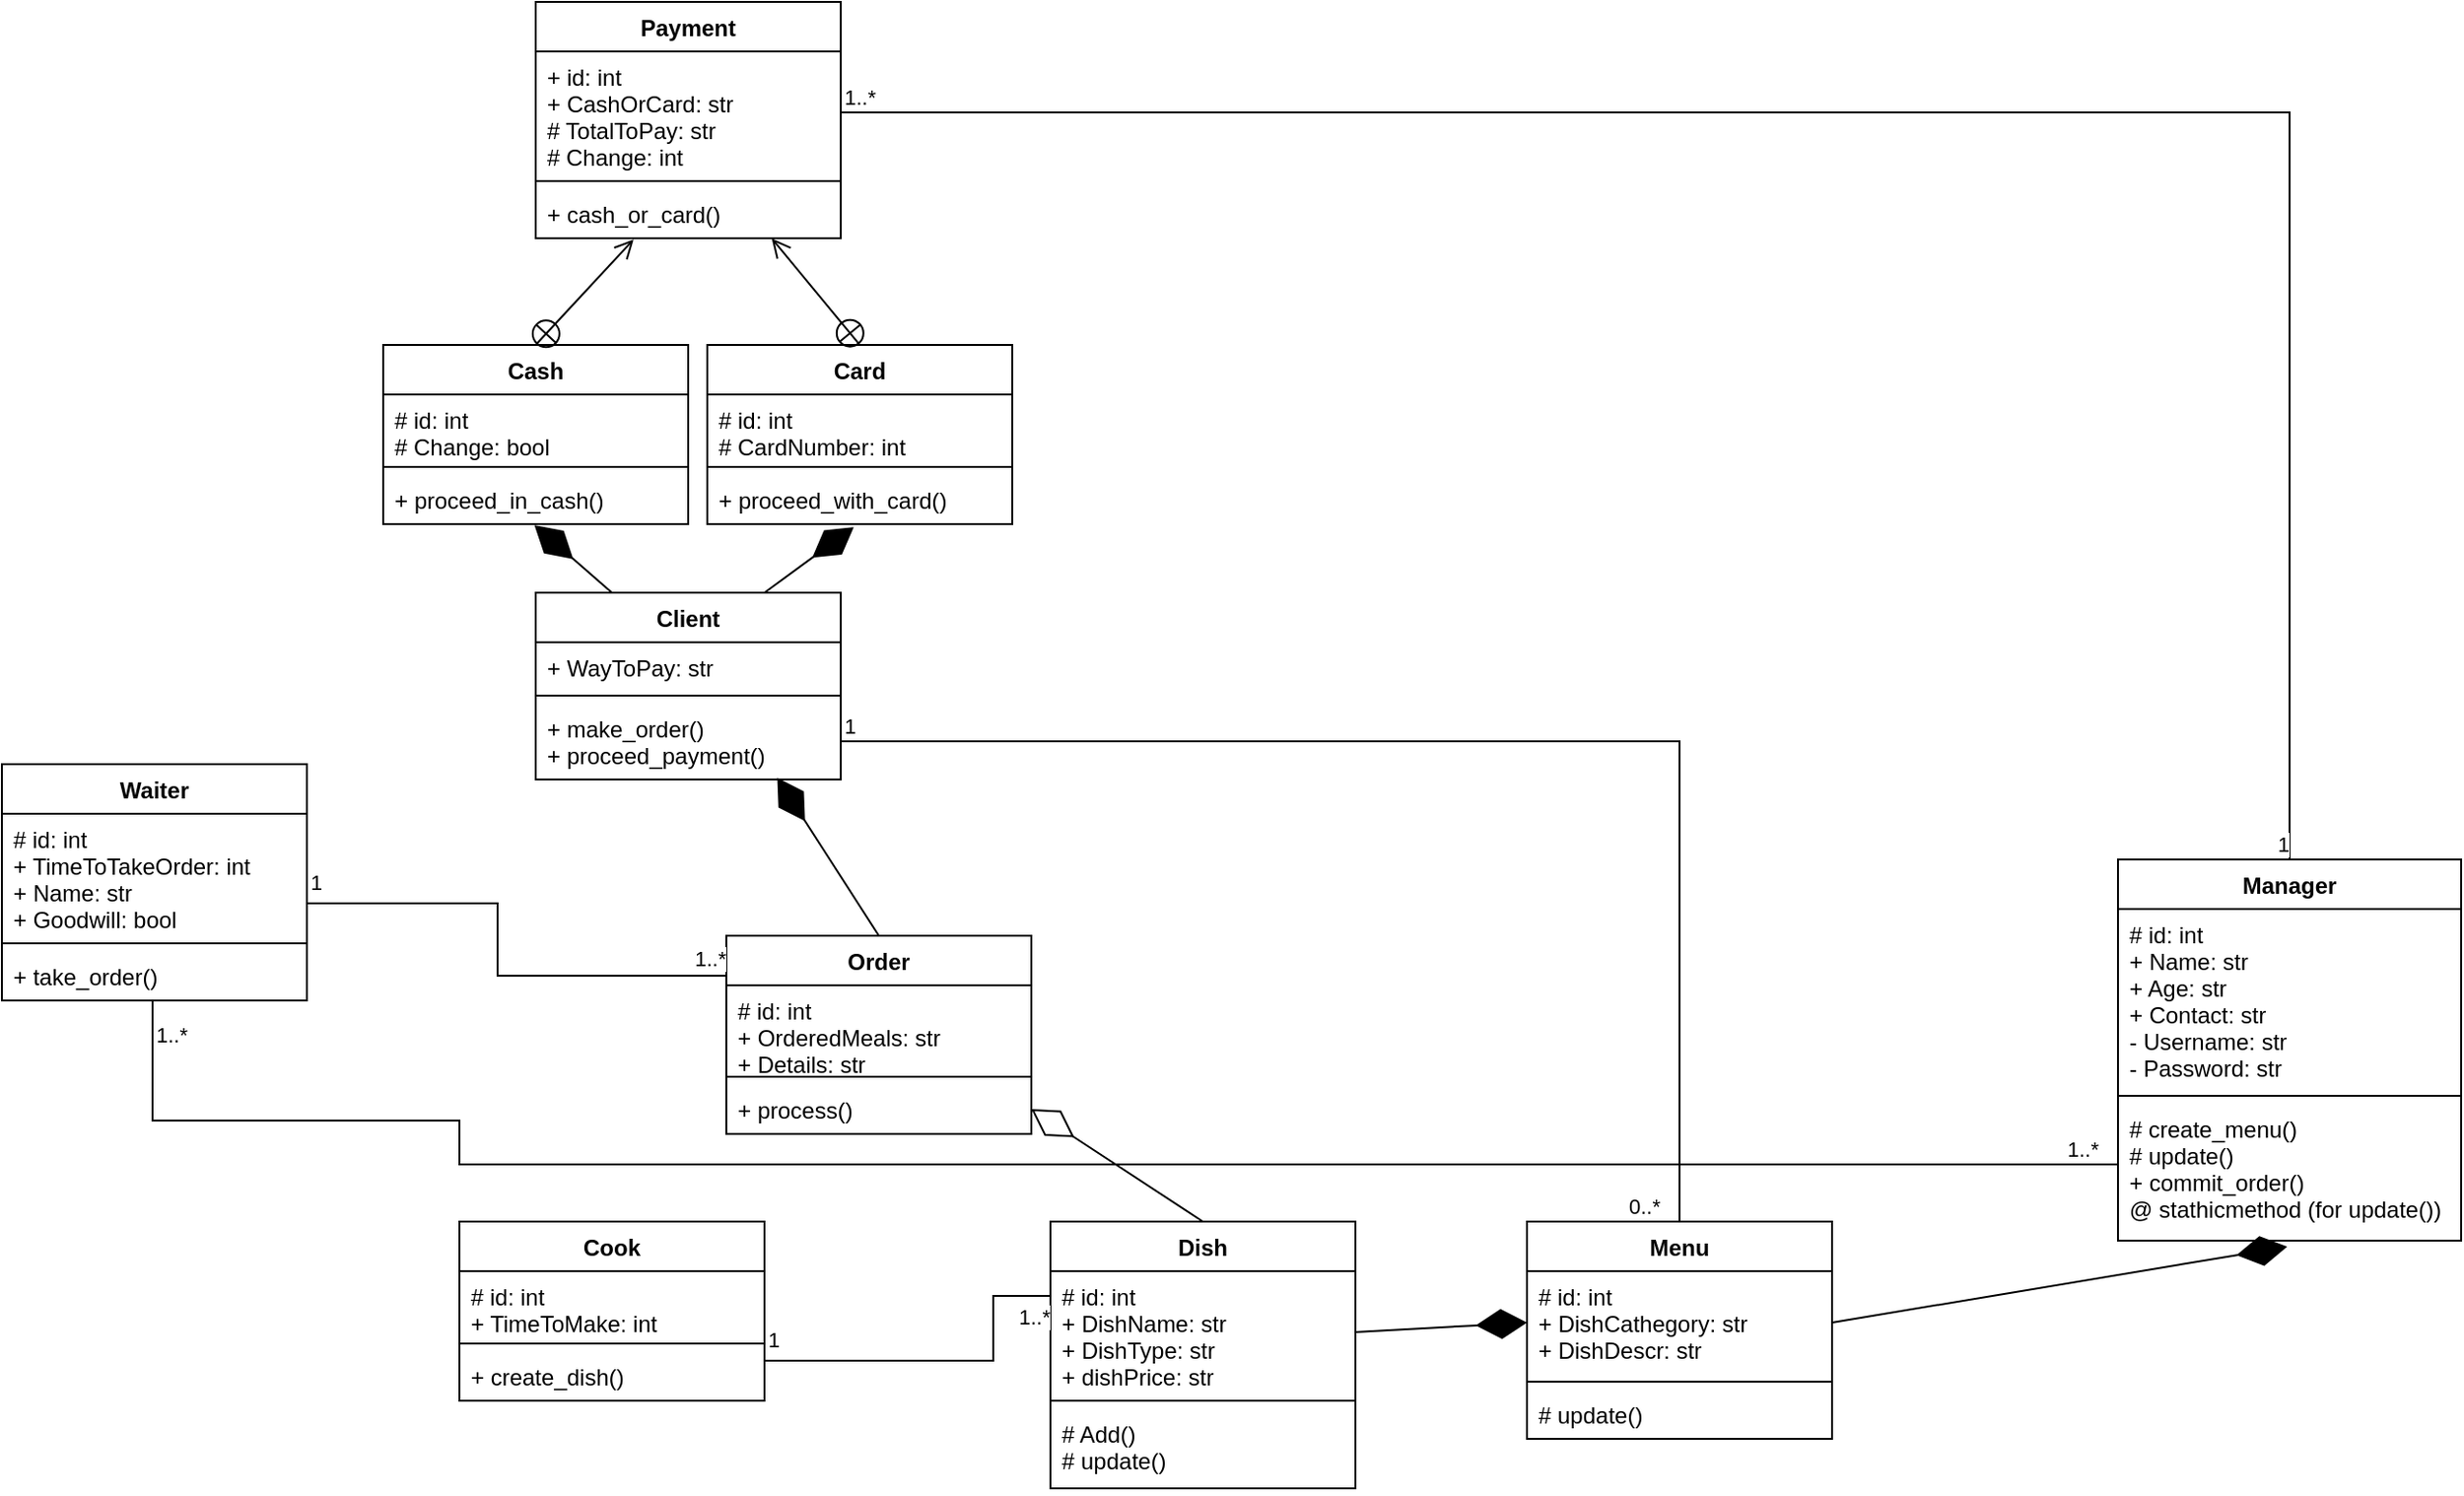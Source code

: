 <mxfile version="16.5.2" type="github">
  <diagram id="C5RBs43oDa-KdzZeNtuy" name="Page-1">
    <mxGraphModel dx="1298" dy="684" grid="1" gridSize="10" guides="1" tooltips="1" connect="1" arrows="1" fold="1" page="1" pageScale="1" pageWidth="1600" pageHeight="900" math="0" shadow="0">
      <root>
        <mxCell id="WIyWlLk6GJQsqaUBKTNV-0" />
        <mxCell id="WIyWlLk6GJQsqaUBKTNV-1" parent="WIyWlLk6GJQsqaUBKTNV-0" />
        <mxCell id="p2C2GwdgbSSy2Q40H9OF-0" value="Menu" style="swimlane;fontStyle=1;align=center;verticalAlign=top;childLayout=stackLayout;horizontal=1;startSize=26;horizontalStack=0;resizeParent=1;resizeParentMax=0;resizeLast=0;collapsible=1;marginBottom=0;" vertex="1" parent="WIyWlLk6GJQsqaUBKTNV-1">
          <mxGeometry x="870" y="670" width="160" height="114" as="geometry" />
        </mxCell>
        <mxCell id="p2C2GwdgbSSy2Q40H9OF-1" value="# id: int&#xa;+ DishCathegory: str&#xa;+ DishDescr: str" style="text;strokeColor=none;fillColor=none;align=left;verticalAlign=top;spacingLeft=4;spacingRight=4;overflow=hidden;rotatable=0;points=[[0,0.5],[1,0.5]];portConstraint=eastwest;" vertex="1" parent="p2C2GwdgbSSy2Q40H9OF-0">
          <mxGeometry y="26" width="160" height="54" as="geometry" />
        </mxCell>
        <mxCell id="p2C2GwdgbSSy2Q40H9OF-2" value="" style="line;strokeWidth=1;fillColor=none;align=left;verticalAlign=middle;spacingTop=-1;spacingLeft=3;spacingRight=3;rotatable=0;labelPosition=right;points=[];portConstraint=eastwest;" vertex="1" parent="p2C2GwdgbSSy2Q40H9OF-0">
          <mxGeometry y="80" width="160" height="8" as="geometry" />
        </mxCell>
        <mxCell id="p2C2GwdgbSSy2Q40H9OF-3" value="# update()" style="text;strokeColor=none;fillColor=none;align=left;verticalAlign=top;spacingLeft=4;spacingRight=4;overflow=hidden;rotatable=0;points=[[0,0.5],[1,0.5]];portConstraint=eastwest;" vertex="1" parent="p2C2GwdgbSSy2Q40H9OF-0">
          <mxGeometry y="88" width="160" height="26" as="geometry" />
        </mxCell>
        <mxCell id="p2C2GwdgbSSy2Q40H9OF-4" value="Dish" style="swimlane;fontStyle=1;align=center;verticalAlign=top;childLayout=stackLayout;horizontal=1;startSize=26;horizontalStack=0;resizeParent=1;resizeParentMax=0;resizeLast=0;collapsible=1;marginBottom=0;" vertex="1" parent="WIyWlLk6GJQsqaUBKTNV-1">
          <mxGeometry x="620" y="670" width="160" height="140" as="geometry" />
        </mxCell>
        <mxCell id="p2C2GwdgbSSy2Q40H9OF-5" value="# id: int&#xa;+ DishName: str&#xa;+ DishType: str&#xa;+ dishPrice: str" style="text;strokeColor=none;fillColor=none;align=left;verticalAlign=top;spacingLeft=4;spacingRight=4;overflow=hidden;rotatable=0;points=[[0,0.5],[1,0.5]];portConstraint=eastwest;" vertex="1" parent="p2C2GwdgbSSy2Q40H9OF-4">
          <mxGeometry y="26" width="160" height="64" as="geometry" />
        </mxCell>
        <mxCell id="p2C2GwdgbSSy2Q40H9OF-6" value="" style="line;strokeWidth=1;fillColor=none;align=left;verticalAlign=middle;spacingTop=-1;spacingLeft=3;spacingRight=3;rotatable=0;labelPosition=right;points=[];portConstraint=eastwest;" vertex="1" parent="p2C2GwdgbSSy2Q40H9OF-4">
          <mxGeometry y="90" width="160" height="8" as="geometry" />
        </mxCell>
        <mxCell id="p2C2GwdgbSSy2Q40H9OF-7" value="# Add()&#xa;# update()" style="text;strokeColor=none;fillColor=none;align=left;verticalAlign=top;spacingLeft=4;spacingRight=4;overflow=hidden;rotatable=0;points=[[0,0.5],[1,0.5]];portConstraint=eastwest;" vertex="1" parent="p2C2GwdgbSSy2Q40H9OF-4">
          <mxGeometry y="98" width="160" height="42" as="geometry" />
        </mxCell>
        <mxCell id="p2C2GwdgbSSy2Q40H9OF-9" value="" style="endArrow=diamondThin;endFill=1;endSize=24;html=1;rounded=0;exitX=1;exitY=0.5;exitDx=0;exitDy=0;entryX=0;entryY=0.5;entryDx=0;entryDy=0;" edge="1" parent="WIyWlLk6GJQsqaUBKTNV-1" source="p2C2GwdgbSSy2Q40H9OF-5" target="p2C2GwdgbSSy2Q40H9OF-1">
          <mxGeometry width="160" relative="1" as="geometry">
            <mxPoint x="440" y="330" as="sourcePoint" />
            <mxPoint x="1040" y="579" as="targetPoint" />
          </mxGeometry>
        </mxCell>
        <mxCell id="p2C2GwdgbSSy2Q40H9OF-10" value="Payment" style="swimlane;fontStyle=1;align=center;verticalAlign=top;childLayout=stackLayout;horizontal=1;startSize=26;horizontalStack=0;resizeParent=1;resizeParentMax=0;resizeLast=0;collapsible=1;marginBottom=0;" vertex="1" parent="WIyWlLk6GJQsqaUBKTNV-1">
          <mxGeometry x="350" y="30" width="160" height="124" as="geometry" />
        </mxCell>
        <mxCell id="p2C2GwdgbSSy2Q40H9OF-11" value="+ id: int&#xa;+ CashOrCard: str&#xa;# TotalToPay: str&#xa;# Change: int" style="text;strokeColor=none;fillColor=none;align=left;verticalAlign=top;spacingLeft=4;spacingRight=4;overflow=hidden;rotatable=0;points=[[0,0.5],[1,0.5]];portConstraint=eastwest;" vertex="1" parent="p2C2GwdgbSSy2Q40H9OF-10">
          <mxGeometry y="26" width="160" height="64" as="geometry" />
        </mxCell>
        <mxCell id="p2C2GwdgbSSy2Q40H9OF-12" value="" style="line;strokeWidth=1;fillColor=none;align=left;verticalAlign=middle;spacingTop=-1;spacingLeft=3;spacingRight=3;rotatable=0;labelPosition=right;points=[];portConstraint=eastwest;" vertex="1" parent="p2C2GwdgbSSy2Q40H9OF-10">
          <mxGeometry y="90" width="160" height="8" as="geometry" />
        </mxCell>
        <mxCell id="p2C2GwdgbSSy2Q40H9OF-13" value="+ cash_or_card()" style="text;strokeColor=none;fillColor=none;align=left;verticalAlign=top;spacingLeft=4;spacingRight=4;overflow=hidden;rotatable=0;points=[[0,0.5],[1,0.5]];portConstraint=eastwest;" vertex="1" parent="p2C2GwdgbSSy2Q40H9OF-10">
          <mxGeometry y="98" width="160" height="26" as="geometry" />
        </mxCell>
        <mxCell id="p2C2GwdgbSSy2Q40H9OF-26" value="Card" style="swimlane;fontStyle=1;align=center;verticalAlign=top;childLayout=stackLayout;horizontal=1;startSize=26;horizontalStack=0;resizeParent=1;resizeParentMax=0;resizeLast=0;collapsible=1;marginBottom=0;" vertex="1" parent="WIyWlLk6GJQsqaUBKTNV-1">
          <mxGeometry x="440" y="210" width="160" height="94" as="geometry" />
        </mxCell>
        <mxCell id="p2C2GwdgbSSy2Q40H9OF-27" value="# id: int&#xa;# CardNumber: int" style="text;strokeColor=none;fillColor=none;align=left;verticalAlign=top;spacingLeft=4;spacingRight=4;overflow=hidden;rotatable=0;points=[[0,0.5],[1,0.5]];portConstraint=eastwest;" vertex="1" parent="p2C2GwdgbSSy2Q40H9OF-26">
          <mxGeometry y="26" width="160" height="34" as="geometry" />
        </mxCell>
        <mxCell id="p2C2GwdgbSSy2Q40H9OF-28" value="" style="line;strokeWidth=1;fillColor=none;align=left;verticalAlign=middle;spacingTop=-1;spacingLeft=3;spacingRight=3;rotatable=0;labelPosition=right;points=[];portConstraint=eastwest;" vertex="1" parent="p2C2GwdgbSSy2Q40H9OF-26">
          <mxGeometry y="60" width="160" height="8" as="geometry" />
        </mxCell>
        <mxCell id="p2C2GwdgbSSy2Q40H9OF-29" value="+ proceed_with_card()" style="text;strokeColor=none;fillColor=none;align=left;verticalAlign=top;spacingLeft=4;spacingRight=4;overflow=hidden;rotatable=0;points=[[0,0.5],[1,0.5]];portConstraint=eastwest;" vertex="1" parent="p2C2GwdgbSSy2Q40H9OF-26">
          <mxGeometry y="68" width="160" height="26" as="geometry" />
        </mxCell>
        <mxCell id="p2C2GwdgbSSy2Q40H9OF-30" value="Cash" style="swimlane;fontStyle=1;align=center;verticalAlign=top;childLayout=stackLayout;horizontal=1;startSize=26;horizontalStack=0;resizeParent=1;resizeParentMax=0;resizeLast=0;collapsible=1;marginBottom=0;" vertex="1" parent="WIyWlLk6GJQsqaUBKTNV-1">
          <mxGeometry x="270" y="210" width="160" height="94" as="geometry" />
        </mxCell>
        <mxCell id="p2C2GwdgbSSy2Q40H9OF-31" value="# id: int&#xa;# Change: bool" style="text;strokeColor=none;fillColor=none;align=left;verticalAlign=top;spacingLeft=4;spacingRight=4;overflow=hidden;rotatable=0;points=[[0,0.5],[1,0.5]];portConstraint=eastwest;" vertex="1" parent="p2C2GwdgbSSy2Q40H9OF-30">
          <mxGeometry y="26" width="160" height="34" as="geometry" />
        </mxCell>
        <mxCell id="p2C2GwdgbSSy2Q40H9OF-32" value="" style="line;strokeWidth=1;fillColor=none;align=left;verticalAlign=middle;spacingTop=-1;spacingLeft=3;spacingRight=3;rotatable=0;labelPosition=right;points=[];portConstraint=eastwest;" vertex="1" parent="p2C2GwdgbSSy2Q40H9OF-30">
          <mxGeometry y="60" width="160" height="8" as="geometry" />
        </mxCell>
        <mxCell id="p2C2GwdgbSSy2Q40H9OF-33" value="+ proceed_in_cash()" style="text;strokeColor=none;fillColor=none;align=left;verticalAlign=top;spacingLeft=4;spacingRight=4;overflow=hidden;rotatable=0;points=[[0,0.5],[1,0.5]];portConstraint=eastwest;" vertex="1" parent="p2C2GwdgbSSy2Q40H9OF-30">
          <mxGeometry y="68" width="160" height="26" as="geometry" />
        </mxCell>
        <mxCell id="p2C2GwdgbSSy2Q40H9OF-34" value="" style="endArrow=open;startArrow=circlePlus;endFill=0;startFill=0;endSize=8;html=1;rounded=0;entryX=0.774;entryY=1.005;entryDx=0;entryDy=0;entryPerimeter=0;exitX=0.5;exitY=0;exitDx=0;exitDy=0;" edge="1" parent="WIyWlLk6GJQsqaUBKTNV-1" source="p2C2GwdgbSSy2Q40H9OF-26" target="p2C2GwdgbSSy2Q40H9OF-13">
          <mxGeometry width="160" relative="1" as="geometry">
            <mxPoint x="840" y="480" as="sourcePoint" />
            <mxPoint x="1000" y="480" as="targetPoint" />
          </mxGeometry>
        </mxCell>
        <mxCell id="p2C2GwdgbSSy2Q40H9OF-35" value="" style="endArrow=open;startArrow=circlePlus;endFill=0;startFill=0;endSize=8;html=1;rounded=0;entryX=0.321;entryY=1.026;entryDx=0;entryDy=0;entryPerimeter=0;exitX=0.5;exitY=0;exitDx=0;exitDy=0;" edge="1" parent="WIyWlLk6GJQsqaUBKTNV-1" source="p2C2GwdgbSSy2Q40H9OF-30" target="p2C2GwdgbSSy2Q40H9OF-13">
          <mxGeometry width="160" relative="1" as="geometry">
            <mxPoint x="390" y="280" as="sourcePoint" />
            <mxPoint x="550" y="280" as="targetPoint" />
          </mxGeometry>
        </mxCell>
        <mxCell id="p2C2GwdgbSSy2Q40H9OF-36" value="Manager" style="swimlane;fontStyle=1;align=center;verticalAlign=top;childLayout=stackLayout;horizontal=1;startSize=26;horizontalStack=0;resizeParent=1;resizeParentMax=0;resizeLast=0;collapsible=1;marginBottom=0;" vertex="1" parent="WIyWlLk6GJQsqaUBKTNV-1">
          <mxGeometry x="1180" y="480" width="180" height="200" as="geometry" />
        </mxCell>
        <mxCell id="p2C2GwdgbSSy2Q40H9OF-37" value="# id: int&#xa;+ Name: str&#xa;+ Age: str&#xa;+ Contact: str&#xa;- Username: str&#xa;- Password: str" style="text;strokeColor=none;fillColor=none;align=left;verticalAlign=top;spacingLeft=4;spacingRight=4;overflow=hidden;rotatable=0;points=[[0,0.5],[1,0.5]];portConstraint=eastwest;" vertex="1" parent="p2C2GwdgbSSy2Q40H9OF-36">
          <mxGeometry y="26" width="180" height="94" as="geometry" />
        </mxCell>
        <mxCell id="p2C2GwdgbSSy2Q40H9OF-38" value="" style="line;strokeWidth=1;fillColor=none;align=left;verticalAlign=middle;spacingTop=-1;spacingLeft=3;spacingRight=3;rotatable=0;labelPosition=right;points=[];portConstraint=eastwest;" vertex="1" parent="p2C2GwdgbSSy2Q40H9OF-36">
          <mxGeometry y="120" width="180" height="8" as="geometry" />
        </mxCell>
        <mxCell id="p2C2GwdgbSSy2Q40H9OF-39" value="# create_menu()&#xa;# update()&#xa;+ commit_order()&#xa;@ stathicmethod (for update())" style="text;strokeColor=none;fillColor=none;align=left;verticalAlign=top;spacingLeft=4;spacingRight=4;overflow=hidden;rotatable=0;points=[[0,0.5],[1,0.5]];portConstraint=eastwest;" vertex="1" parent="p2C2GwdgbSSy2Q40H9OF-36">
          <mxGeometry y="128" width="180" height="72" as="geometry" />
        </mxCell>
        <mxCell id="p2C2GwdgbSSy2Q40H9OF-40" value="" style="endArrow=none;html=1;edgeStyle=orthogonalEdgeStyle;rounded=0;exitX=1;exitY=0.5;exitDx=0;exitDy=0;entryX=0.5;entryY=0;entryDx=0;entryDy=0;" edge="1" parent="WIyWlLk6GJQsqaUBKTNV-1" source="p2C2GwdgbSSy2Q40H9OF-11" target="p2C2GwdgbSSy2Q40H9OF-36">
          <mxGeometry relative="1" as="geometry">
            <mxPoint x="740" y="140" as="sourcePoint" />
            <mxPoint x="1090" y="150" as="targetPoint" />
          </mxGeometry>
        </mxCell>
        <mxCell id="p2C2GwdgbSSy2Q40H9OF-41" value="1..*" style="edgeLabel;resizable=0;html=1;align=left;verticalAlign=bottom;" connectable="0" vertex="1" parent="p2C2GwdgbSSy2Q40H9OF-40">
          <mxGeometry x="-1" relative="1" as="geometry" />
        </mxCell>
        <mxCell id="p2C2GwdgbSSy2Q40H9OF-42" value="1" style="edgeLabel;resizable=0;html=1;align=right;verticalAlign=bottom;" connectable="0" vertex="1" parent="p2C2GwdgbSSy2Q40H9OF-40">
          <mxGeometry x="1" relative="1" as="geometry" />
        </mxCell>
        <mxCell id="p2C2GwdgbSSy2Q40H9OF-43" value="" style="endArrow=diamondThin;endFill=1;endSize=24;html=1;rounded=0;exitX=1;exitY=0.5;exitDx=0;exitDy=0;entryX=0.493;entryY=1.044;entryDx=0;entryDy=0;entryPerimeter=0;" edge="1" parent="WIyWlLk6GJQsqaUBKTNV-1" source="p2C2GwdgbSSy2Q40H9OF-1" target="p2C2GwdgbSSy2Q40H9OF-39">
          <mxGeometry width="160" relative="1" as="geometry">
            <mxPoint x="1100" y="582.41" as="sourcePoint" />
            <mxPoint x="1120" y="290" as="targetPoint" />
          </mxGeometry>
        </mxCell>
        <mxCell id="p2C2GwdgbSSy2Q40H9OF-44" value="Cook" style="swimlane;fontStyle=1;align=center;verticalAlign=top;childLayout=stackLayout;horizontal=1;startSize=26;horizontalStack=0;resizeParent=1;resizeParentMax=0;resizeLast=0;collapsible=1;marginBottom=0;" vertex="1" parent="WIyWlLk6GJQsqaUBKTNV-1">
          <mxGeometry x="310" y="670" width="160" height="94" as="geometry" />
        </mxCell>
        <mxCell id="p2C2GwdgbSSy2Q40H9OF-45" value="# id: int&#xa;+ TimeToMake: int" style="text;strokeColor=none;fillColor=none;align=left;verticalAlign=top;spacingLeft=4;spacingRight=4;overflow=hidden;rotatable=0;points=[[0,0.5],[1,0.5]];portConstraint=eastwest;" vertex="1" parent="p2C2GwdgbSSy2Q40H9OF-44">
          <mxGeometry y="26" width="160" height="34" as="geometry" />
        </mxCell>
        <mxCell id="p2C2GwdgbSSy2Q40H9OF-46" value="" style="line;strokeWidth=1;fillColor=none;align=left;verticalAlign=middle;spacingTop=-1;spacingLeft=3;spacingRight=3;rotatable=0;labelPosition=right;points=[];portConstraint=eastwest;" vertex="1" parent="p2C2GwdgbSSy2Q40H9OF-44">
          <mxGeometry y="60" width="160" height="8" as="geometry" />
        </mxCell>
        <mxCell id="p2C2GwdgbSSy2Q40H9OF-47" value="+ create_dish()" style="text;strokeColor=none;fillColor=none;align=left;verticalAlign=top;spacingLeft=4;spacingRight=4;overflow=hidden;rotatable=0;points=[[0,0.5],[1,0.5]];portConstraint=eastwest;" vertex="1" parent="p2C2GwdgbSSy2Q40H9OF-44">
          <mxGeometry y="68" width="160" height="26" as="geometry" />
        </mxCell>
        <mxCell id="p2C2GwdgbSSy2Q40H9OF-48" value="" style="endArrow=none;html=1;edgeStyle=orthogonalEdgeStyle;rounded=0;exitX=1;exitY=0.5;exitDx=0;exitDy=0;entryX=0;entryY=0.5;entryDx=0;entryDy=0;" edge="1" parent="WIyWlLk6GJQsqaUBKTNV-1" source="p2C2GwdgbSSy2Q40H9OF-47" target="p2C2GwdgbSSy2Q40H9OF-5">
          <mxGeometry relative="1" as="geometry">
            <mxPoint x="650" y="486" as="sourcePoint" />
            <mxPoint x="690" y="339" as="targetPoint" />
            <Array as="points">
              <mxPoint x="590" y="743" />
              <mxPoint x="590" y="709" />
            </Array>
          </mxGeometry>
        </mxCell>
        <mxCell id="p2C2GwdgbSSy2Q40H9OF-49" value="1" style="edgeLabel;resizable=0;html=1;align=left;verticalAlign=bottom;" connectable="0" vertex="1" parent="p2C2GwdgbSSy2Q40H9OF-48">
          <mxGeometry x="-1" relative="1" as="geometry">
            <mxPoint y="-11" as="offset" />
          </mxGeometry>
        </mxCell>
        <mxCell id="p2C2GwdgbSSy2Q40H9OF-50" value="1..*" style="edgeLabel;resizable=0;html=1;align=right;verticalAlign=bottom;" connectable="0" vertex="1" parent="p2C2GwdgbSSy2Q40H9OF-48">
          <mxGeometry x="1" relative="1" as="geometry" />
        </mxCell>
        <mxCell id="p2C2GwdgbSSy2Q40H9OF-51" value="Client" style="swimlane;fontStyle=1;align=center;verticalAlign=top;childLayout=stackLayout;horizontal=1;startSize=26;horizontalStack=0;resizeParent=1;resizeParentMax=0;resizeLast=0;collapsible=1;marginBottom=0;" vertex="1" parent="WIyWlLk6GJQsqaUBKTNV-1">
          <mxGeometry x="350" y="340" width="160" height="98" as="geometry" />
        </mxCell>
        <mxCell id="p2C2GwdgbSSy2Q40H9OF-52" value="+ WayToPay: str" style="text;strokeColor=none;fillColor=none;align=left;verticalAlign=top;spacingLeft=4;spacingRight=4;overflow=hidden;rotatable=0;points=[[0,0.5],[1,0.5]];portConstraint=eastwest;" vertex="1" parent="p2C2GwdgbSSy2Q40H9OF-51">
          <mxGeometry y="26" width="160" height="24" as="geometry" />
        </mxCell>
        <mxCell id="p2C2GwdgbSSy2Q40H9OF-53" value="" style="line;strokeWidth=1;fillColor=none;align=left;verticalAlign=middle;spacingTop=-1;spacingLeft=3;spacingRight=3;rotatable=0;labelPosition=right;points=[];portConstraint=eastwest;" vertex="1" parent="p2C2GwdgbSSy2Q40H9OF-51">
          <mxGeometry y="50" width="160" height="8" as="geometry" />
        </mxCell>
        <mxCell id="p2C2GwdgbSSy2Q40H9OF-54" value="+ make_order()&#xa;+ proceed_payment()" style="text;strokeColor=none;fillColor=none;align=left;verticalAlign=top;spacingLeft=4;spacingRight=4;overflow=hidden;rotatable=0;points=[[0,0.5],[1,0.5]];portConstraint=eastwest;" vertex="1" parent="p2C2GwdgbSSy2Q40H9OF-51">
          <mxGeometry y="58" width="160" height="40" as="geometry" />
        </mxCell>
        <mxCell id="p2C2GwdgbSSy2Q40H9OF-55" value="" style="endArrow=diamondThin;endFill=1;endSize=24;html=1;rounded=0;entryX=0.48;entryY=1.064;entryDx=0;entryDy=0;entryPerimeter=0;exitX=0.75;exitY=0;exitDx=0;exitDy=0;" edge="1" parent="WIyWlLk6GJQsqaUBKTNV-1" source="p2C2GwdgbSSy2Q40H9OF-51" target="p2C2GwdgbSSy2Q40H9OF-29">
          <mxGeometry width="160" relative="1" as="geometry">
            <mxPoint x="630" y="440" as="sourcePoint" />
            <mxPoint x="790" y="440" as="targetPoint" />
          </mxGeometry>
        </mxCell>
        <mxCell id="p2C2GwdgbSSy2Q40H9OF-56" value="" style="endArrow=diamondThin;endFill=1;endSize=24;html=1;rounded=0;exitX=0.25;exitY=0;exitDx=0;exitDy=0;entryX=0.496;entryY=1.023;entryDx=0;entryDy=0;entryPerimeter=0;" edge="1" parent="WIyWlLk6GJQsqaUBKTNV-1" source="p2C2GwdgbSSy2Q40H9OF-51" target="p2C2GwdgbSSy2Q40H9OF-33">
          <mxGeometry width="160" relative="1" as="geometry">
            <mxPoint x="630" y="440" as="sourcePoint" />
            <mxPoint x="350" y="290" as="targetPoint" />
          </mxGeometry>
        </mxCell>
        <mxCell id="p2C2GwdgbSSy2Q40H9OF-57" value="" style="endArrow=none;html=1;edgeStyle=orthogonalEdgeStyle;rounded=0;exitX=1;exitY=0.5;exitDx=0;exitDy=0;entryX=0.5;entryY=0;entryDx=0;entryDy=0;" edge="1" parent="WIyWlLk6GJQsqaUBKTNV-1" source="p2C2GwdgbSSy2Q40H9OF-54" target="p2C2GwdgbSSy2Q40H9OF-0">
          <mxGeometry relative="1" as="geometry">
            <mxPoint x="630" y="440" as="sourcePoint" />
            <mxPoint x="790" y="440" as="targetPoint" />
          </mxGeometry>
        </mxCell>
        <mxCell id="p2C2GwdgbSSy2Q40H9OF-58" value="1" style="edgeLabel;resizable=0;html=1;align=left;verticalAlign=bottom;" connectable="0" vertex="1" parent="p2C2GwdgbSSy2Q40H9OF-57">
          <mxGeometry x="-1" relative="1" as="geometry" />
        </mxCell>
        <mxCell id="p2C2GwdgbSSy2Q40H9OF-59" value="0..*" style="edgeLabel;resizable=0;html=1;align=right;verticalAlign=bottom;" connectable="0" vertex="1" parent="p2C2GwdgbSSy2Q40H9OF-57">
          <mxGeometry x="1" relative="1" as="geometry">
            <mxPoint x="-10" as="offset" />
          </mxGeometry>
        </mxCell>
        <mxCell id="p2C2GwdgbSSy2Q40H9OF-60" value="Order" style="swimlane;fontStyle=1;align=center;verticalAlign=top;childLayout=stackLayout;horizontal=1;startSize=26;horizontalStack=0;resizeParent=1;resizeParentMax=0;resizeLast=0;collapsible=1;marginBottom=0;" vertex="1" parent="WIyWlLk6GJQsqaUBKTNV-1">
          <mxGeometry x="450" y="520" width="160" height="104" as="geometry" />
        </mxCell>
        <mxCell id="p2C2GwdgbSSy2Q40H9OF-61" value="# id: int&#xa;+ OrderedMeals: str&#xa;+ Details: str" style="text;strokeColor=none;fillColor=none;align=left;verticalAlign=top;spacingLeft=4;spacingRight=4;overflow=hidden;rotatable=0;points=[[0,0.5],[1,0.5]];portConstraint=eastwest;" vertex="1" parent="p2C2GwdgbSSy2Q40H9OF-60">
          <mxGeometry y="26" width="160" height="44" as="geometry" />
        </mxCell>
        <mxCell id="p2C2GwdgbSSy2Q40H9OF-62" value="" style="line;strokeWidth=1;fillColor=none;align=left;verticalAlign=middle;spacingTop=-1;spacingLeft=3;spacingRight=3;rotatable=0;labelPosition=right;points=[];portConstraint=eastwest;" vertex="1" parent="p2C2GwdgbSSy2Q40H9OF-60">
          <mxGeometry y="70" width="160" height="8" as="geometry" />
        </mxCell>
        <mxCell id="p2C2GwdgbSSy2Q40H9OF-63" value="+ process()" style="text;strokeColor=none;fillColor=none;align=left;verticalAlign=top;spacingLeft=4;spacingRight=4;overflow=hidden;rotatable=0;points=[[0,0.5],[1,0.5]];portConstraint=eastwest;" vertex="1" parent="p2C2GwdgbSSy2Q40H9OF-60">
          <mxGeometry y="78" width="160" height="26" as="geometry" />
        </mxCell>
        <mxCell id="p2C2GwdgbSSy2Q40H9OF-64" value="" style="endArrow=diamondThin;endFill=0;endSize=24;html=1;rounded=0;exitX=0.5;exitY=0;exitDx=0;exitDy=0;entryX=1;entryY=0.5;entryDx=0;entryDy=0;" edge="1" parent="WIyWlLk6GJQsqaUBKTNV-1" source="p2C2GwdgbSSy2Q40H9OF-4" target="p2C2GwdgbSSy2Q40H9OF-63">
          <mxGeometry width="160" relative="1" as="geometry">
            <mxPoint x="390" y="550" as="sourcePoint" />
            <mxPoint x="550" y="550" as="targetPoint" />
          </mxGeometry>
        </mxCell>
        <mxCell id="p2C2GwdgbSSy2Q40H9OF-65" value="Waiter" style="swimlane;fontStyle=1;align=center;verticalAlign=top;childLayout=stackLayout;horizontal=1;startSize=26;horizontalStack=0;resizeParent=1;resizeParentMax=0;resizeLast=0;collapsible=1;marginBottom=0;" vertex="1" parent="WIyWlLk6GJQsqaUBKTNV-1">
          <mxGeometry x="70" y="430" width="160" height="124" as="geometry" />
        </mxCell>
        <mxCell id="p2C2GwdgbSSy2Q40H9OF-66" value="# id: int&#xa;+ TimeToTakeOrder: int&#xa;+ Name: str&#xa;+ Goodwill: bool" style="text;strokeColor=none;fillColor=none;align=left;verticalAlign=top;spacingLeft=4;spacingRight=4;overflow=hidden;rotatable=0;points=[[0,0.5],[1,0.5]];portConstraint=eastwest;" vertex="1" parent="p2C2GwdgbSSy2Q40H9OF-65">
          <mxGeometry y="26" width="160" height="64" as="geometry" />
        </mxCell>
        <mxCell id="p2C2GwdgbSSy2Q40H9OF-67" value="" style="line;strokeWidth=1;fillColor=none;align=left;verticalAlign=middle;spacingTop=-1;spacingLeft=3;spacingRight=3;rotatable=0;labelPosition=right;points=[];portConstraint=eastwest;" vertex="1" parent="p2C2GwdgbSSy2Q40H9OF-65">
          <mxGeometry y="90" width="160" height="8" as="geometry" />
        </mxCell>
        <mxCell id="p2C2GwdgbSSy2Q40H9OF-68" value="+ take_order()" style="text;strokeColor=none;fillColor=none;align=left;verticalAlign=top;spacingLeft=4;spacingRight=4;overflow=hidden;rotatable=0;points=[[0,0.5],[1,0.5]];portConstraint=eastwest;" vertex="1" parent="p2C2GwdgbSSy2Q40H9OF-65">
          <mxGeometry y="98" width="160" height="26" as="geometry" />
        </mxCell>
        <mxCell id="p2C2GwdgbSSy2Q40H9OF-69" value="" style="endArrow=diamondThin;endFill=1;endSize=24;html=1;rounded=0;exitX=0.5;exitY=0;exitDx=0;exitDy=0;entryX=0.792;entryY=0.979;entryDx=0;entryDy=0;entryPerimeter=0;" edge="1" parent="WIyWlLk6GJQsqaUBKTNV-1" source="p2C2GwdgbSSy2Q40H9OF-60" target="p2C2GwdgbSSy2Q40H9OF-54">
          <mxGeometry width="160" relative="1" as="geometry">
            <mxPoint x="360" y="410" as="sourcePoint" />
            <mxPoint x="520" y="410" as="targetPoint" />
          </mxGeometry>
        </mxCell>
        <mxCell id="p2C2GwdgbSSy2Q40H9OF-70" value="" style="endArrow=none;html=1;edgeStyle=orthogonalEdgeStyle;rounded=0;entryX=0;entryY=0.25;entryDx=0;entryDy=0;exitX=1;exitY=0.5;exitDx=0;exitDy=0;" edge="1" parent="WIyWlLk6GJQsqaUBKTNV-1" source="p2C2GwdgbSSy2Q40H9OF-68" target="p2C2GwdgbSSy2Q40H9OF-60">
          <mxGeometry relative="1" as="geometry">
            <mxPoint x="250" y="500" as="sourcePoint" />
            <mxPoint x="430" y="560" as="targetPoint" />
            <Array as="points">
              <mxPoint x="330" y="503" />
              <mxPoint x="330" y="541" />
            </Array>
          </mxGeometry>
        </mxCell>
        <mxCell id="p2C2GwdgbSSy2Q40H9OF-71" value="1" style="edgeLabel;resizable=0;html=1;align=left;verticalAlign=bottom;" connectable="0" vertex="1" parent="p2C2GwdgbSSy2Q40H9OF-70">
          <mxGeometry x="-1" relative="1" as="geometry">
            <mxPoint y="-41" as="offset" />
          </mxGeometry>
        </mxCell>
        <mxCell id="p2C2GwdgbSSy2Q40H9OF-72" value="1..*" style="edgeLabel;resizable=0;html=1;align=right;verticalAlign=bottom;" connectable="0" vertex="1" parent="p2C2GwdgbSSy2Q40H9OF-70">
          <mxGeometry x="1" relative="1" as="geometry">
            <mxPoint y="-6" as="offset" />
          </mxGeometry>
        </mxCell>
        <mxCell id="p2C2GwdgbSSy2Q40H9OF-73" value="" style="endArrow=none;html=1;edgeStyle=orthogonalEdgeStyle;rounded=0;exitX=0.494;exitY=1.008;exitDx=0;exitDy=0;exitPerimeter=0;entryX=0;entryY=0.5;entryDx=0;entryDy=0;" edge="1" parent="WIyWlLk6GJQsqaUBKTNV-1" source="p2C2GwdgbSSy2Q40H9OF-68" target="p2C2GwdgbSSy2Q40H9OF-39">
          <mxGeometry relative="1" as="geometry">
            <mxPoint x="150" y="590" as="sourcePoint" />
            <mxPoint x="600" y="640" as="targetPoint" />
            <Array as="points">
              <mxPoint x="149" y="617" />
              <mxPoint x="310" y="617" />
              <mxPoint x="310" y="640" />
              <mxPoint x="1180" y="640" />
            </Array>
          </mxGeometry>
        </mxCell>
        <mxCell id="p2C2GwdgbSSy2Q40H9OF-74" value="1..*" style="edgeLabel;resizable=0;html=1;align=left;verticalAlign=bottom;" connectable="0" vertex="1" parent="p2C2GwdgbSSy2Q40H9OF-73">
          <mxGeometry x="-1" relative="1" as="geometry">
            <mxPoint y="26" as="offset" />
          </mxGeometry>
        </mxCell>
        <mxCell id="p2C2GwdgbSSy2Q40H9OF-75" value="1..*" style="edgeLabel;resizable=0;html=1;align=right;verticalAlign=bottom;" connectable="0" vertex="1" parent="p2C2GwdgbSSy2Q40H9OF-73">
          <mxGeometry x="1" relative="1" as="geometry">
            <mxPoint x="-10" y="-4" as="offset" />
          </mxGeometry>
        </mxCell>
      </root>
    </mxGraphModel>
  </diagram>
</mxfile>

